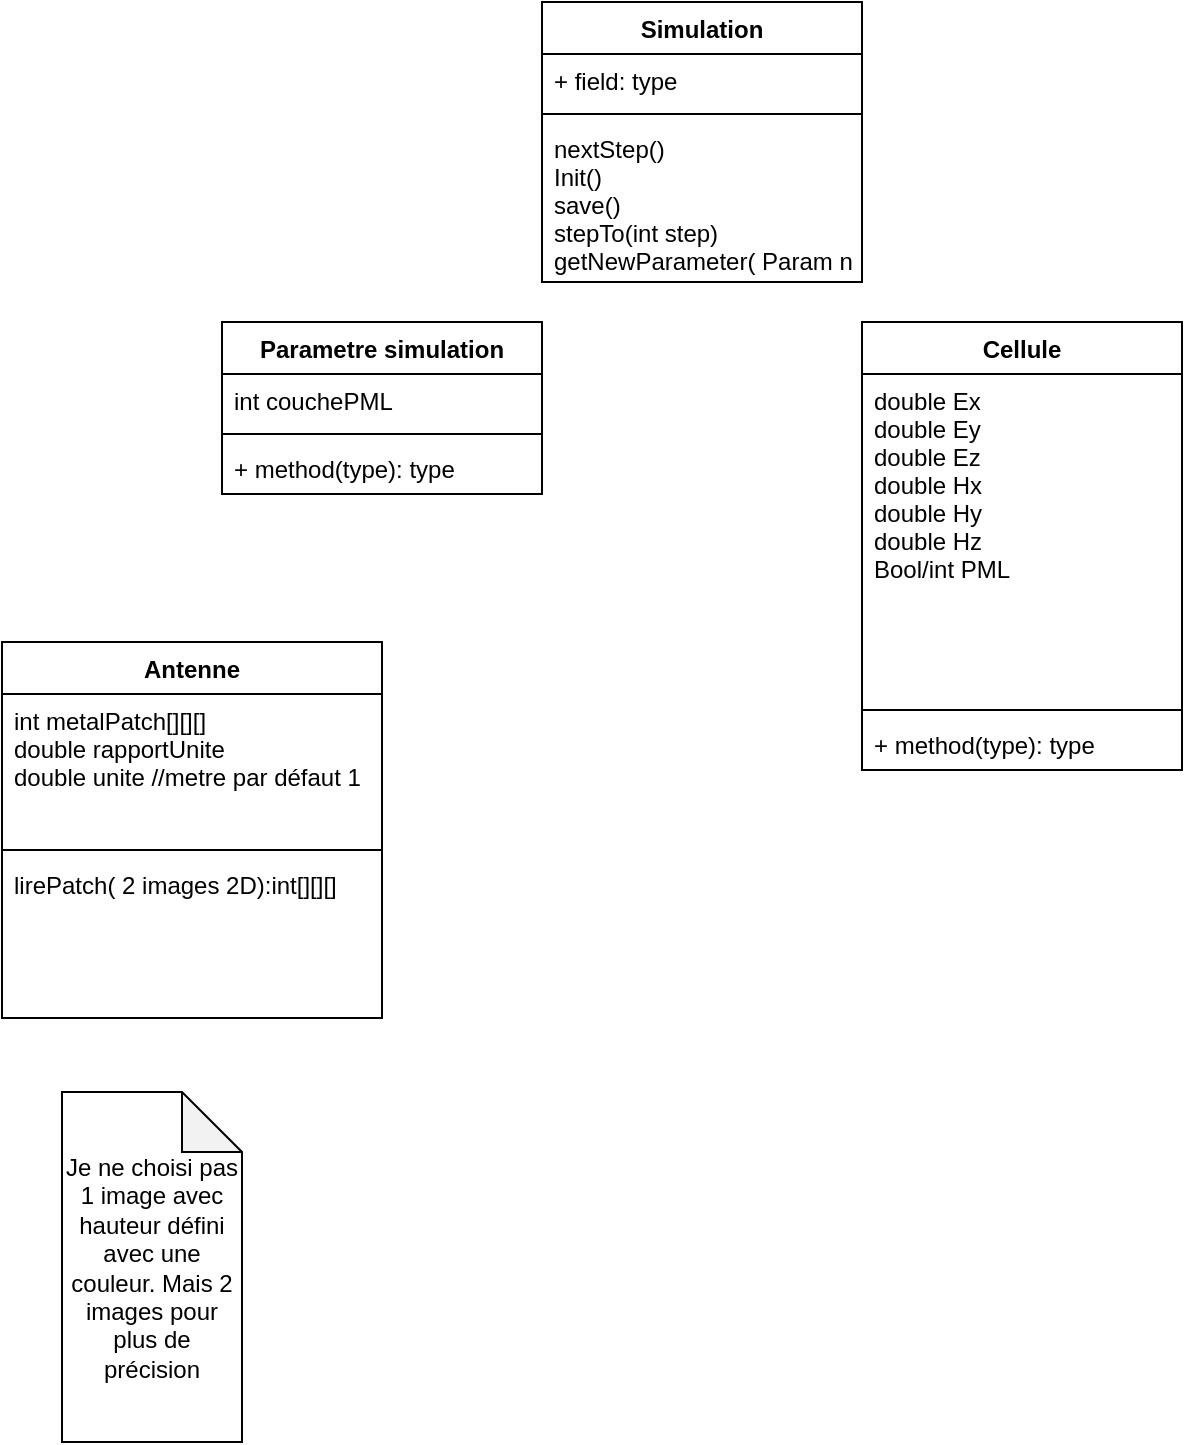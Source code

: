 <mxfile version="14.1.8" type="device"><diagram id="C5RBs43oDa-KdzZeNtuy" name="Page-1"><mxGraphModel dx="1024" dy="592" grid="1" gridSize="10" guides="1" tooltips="1" connect="1" arrows="1" fold="1" page="1" pageScale="1" pageWidth="827" pageHeight="1169" math="0" shadow="0"><root><mxCell id="WIyWlLk6GJQsqaUBKTNV-0"/><mxCell id="WIyWlLk6GJQsqaUBKTNV-1" parent="WIyWlLk6GJQsqaUBKTNV-0"/><mxCell id="fnhRJG8fZBNRAtmbVOef-1" value="Simulation" style="swimlane;fontStyle=1;align=center;verticalAlign=top;childLayout=stackLayout;horizontal=1;startSize=26;horizontalStack=0;resizeParent=1;resizeParentMax=0;resizeLast=0;collapsible=1;marginBottom=0;" vertex="1" parent="WIyWlLk6GJQsqaUBKTNV-1"><mxGeometry x="300" y="40" width="160" height="140" as="geometry"/></mxCell><mxCell id="fnhRJG8fZBNRAtmbVOef-2" value="+ field: type" style="text;strokeColor=none;fillColor=none;align=left;verticalAlign=top;spacingLeft=4;spacingRight=4;overflow=hidden;rotatable=0;points=[[0,0.5],[1,0.5]];portConstraint=eastwest;" vertex="1" parent="fnhRJG8fZBNRAtmbVOef-1"><mxGeometry y="26" width="160" height="26" as="geometry"/></mxCell><mxCell id="fnhRJG8fZBNRAtmbVOef-3" value="" style="line;strokeWidth=1;fillColor=none;align=left;verticalAlign=middle;spacingTop=-1;spacingLeft=3;spacingRight=3;rotatable=0;labelPosition=right;points=[];portConstraint=eastwest;" vertex="1" parent="fnhRJG8fZBNRAtmbVOef-1"><mxGeometry y="52" width="160" height="8" as="geometry"/></mxCell><mxCell id="fnhRJG8fZBNRAtmbVOef-4" value="nextStep()&#10;Init()&#10;save()&#10;stepTo(int step)&#10;getNewParameter( Param newParam)" style="text;strokeColor=none;fillColor=none;align=left;verticalAlign=top;spacingLeft=4;spacingRight=4;overflow=hidden;rotatable=0;points=[[0,0.5],[1,0.5]];portConstraint=eastwest;" vertex="1" parent="fnhRJG8fZBNRAtmbVOef-1"><mxGeometry y="60" width="160" height="80" as="geometry"/></mxCell><mxCell id="fnhRJG8fZBNRAtmbVOef-5" value="Cellule" style="swimlane;fontStyle=1;align=center;verticalAlign=top;childLayout=stackLayout;horizontal=1;startSize=26;horizontalStack=0;resizeParent=1;resizeParentMax=0;resizeLast=0;collapsible=1;marginBottom=0;" vertex="1" parent="WIyWlLk6GJQsqaUBKTNV-1"><mxGeometry x="460" y="200" width="160" height="224" as="geometry"/></mxCell><mxCell id="fnhRJG8fZBNRAtmbVOef-6" value="double Ex&#10;double Ey&#10;double Ez&#10;double Hx&#10;double Hy&#10;double Hz&#10;Bool/int PML&#10;" style="text;strokeColor=none;fillColor=none;align=left;verticalAlign=top;spacingLeft=4;spacingRight=4;overflow=hidden;rotatable=0;points=[[0,0.5],[1,0.5]];portConstraint=eastwest;" vertex="1" parent="fnhRJG8fZBNRAtmbVOef-5"><mxGeometry y="26" width="160" height="164" as="geometry"/></mxCell><mxCell id="fnhRJG8fZBNRAtmbVOef-7" value="" style="line;strokeWidth=1;fillColor=none;align=left;verticalAlign=middle;spacingTop=-1;spacingLeft=3;spacingRight=3;rotatable=0;labelPosition=right;points=[];portConstraint=eastwest;" vertex="1" parent="fnhRJG8fZBNRAtmbVOef-5"><mxGeometry y="190" width="160" height="8" as="geometry"/></mxCell><mxCell id="fnhRJG8fZBNRAtmbVOef-8" value="+ method(type): type" style="text;strokeColor=none;fillColor=none;align=left;verticalAlign=top;spacingLeft=4;spacingRight=4;overflow=hidden;rotatable=0;points=[[0,0.5],[1,0.5]];portConstraint=eastwest;" vertex="1" parent="fnhRJG8fZBNRAtmbVOef-5"><mxGeometry y="198" width="160" height="26" as="geometry"/></mxCell><mxCell id="fnhRJG8fZBNRAtmbVOef-9" value="Parametre simulation" style="swimlane;fontStyle=1;align=center;verticalAlign=top;childLayout=stackLayout;horizontal=1;startSize=26;horizontalStack=0;resizeParent=1;resizeParentMax=0;resizeLast=0;collapsible=1;marginBottom=0;" vertex="1" parent="WIyWlLk6GJQsqaUBKTNV-1"><mxGeometry x="140" y="200" width="160" height="86" as="geometry"/></mxCell><mxCell id="fnhRJG8fZBNRAtmbVOef-10" value="int couchePML" style="text;strokeColor=none;fillColor=none;align=left;verticalAlign=top;spacingLeft=4;spacingRight=4;overflow=hidden;rotatable=0;points=[[0,0.5],[1,0.5]];portConstraint=eastwest;" vertex="1" parent="fnhRJG8fZBNRAtmbVOef-9"><mxGeometry y="26" width="160" height="26" as="geometry"/></mxCell><mxCell id="fnhRJG8fZBNRAtmbVOef-11" value="" style="line;strokeWidth=1;fillColor=none;align=left;verticalAlign=middle;spacingTop=-1;spacingLeft=3;spacingRight=3;rotatable=0;labelPosition=right;points=[];portConstraint=eastwest;" vertex="1" parent="fnhRJG8fZBNRAtmbVOef-9"><mxGeometry y="52" width="160" height="8" as="geometry"/></mxCell><mxCell id="fnhRJG8fZBNRAtmbVOef-12" value="+ method(type): type" style="text;strokeColor=none;fillColor=none;align=left;verticalAlign=top;spacingLeft=4;spacingRight=4;overflow=hidden;rotatable=0;points=[[0,0.5],[1,0.5]];portConstraint=eastwest;" vertex="1" parent="fnhRJG8fZBNRAtmbVOef-9"><mxGeometry y="60" width="160" height="26" as="geometry"/></mxCell><mxCell id="fnhRJG8fZBNRAtmbVOef-13" value="Antenne" style="swimlane;fontStyle=1;align=center;verticalAlign=top;childLayout=stackLayout;horizontal=1;startSize=26;horizontalStack=0;resizeParent=1;resizeParentMax=0;resizeLast=0;collapsible=1;marginBottom=0;" vertex="1" parent="WIyWlLk6GJQsqaUBKTNV-1"><mxGeometry x="30" y="360" width="190" height="188" as="geometry"/></mxCell><mxCell id="fnhRJG8fZBNRAtmbVOef-14" value="int metalPatch[][][]&#10;double rapportUnite&#10;double unite //metre par défaut 1" style="text;strokeColor=none;fillColor=none;align=left;verticalAlign=top;spacingLeft=4;spacingRight=4;overflow=hidden;rotatable=0;points=[[0,0.5],[1,0.5]];portConstraint=eastwest;" vertex="1" parent="fnhRJG8fZBNRAtmbVOef-13"><mxGeometry y="26" width="190" height="74" as="geometry"/></mxCell><mxCell id="fnhRJG8fZBNRAtmbVOef-15" value="" style="line;strokeWidth=1;fillColor=none;align=left;verticalAlign=middle;spacingTop=-1;spacingLeft=3;spacingRight=3;rotatable=0;labelPosition=right;points=[];portConstraint=eastwest;" vertex="1" parent="fnhRJG8fZBNRAtmbVOef-13"><mxGeometry y="100" width="190" height="8" as="geometry"/></mxCell><mxCell id="fnhRJG8fZBNRAtmbVOef-16" value="lirePatch( 2 images 2D):int[][][]" style="text;strokeColor=none;fillColor=none;align=left;verticalAlign=top;spacingLeft=4;spacingRight=4;overflow=hidden;rotatable=0;points=[[0,0.5],[1,0.5]];portConstraint=eastwest;" vertex="1" parent="fnhRJG8fZBNRAtmbVOef-13"><mxGeometry y="108" width="190" height="80" as="geometry"/></mxCell><mxCell id="fnhRJG8fZBNRAtmbVOef-17" value="Je ne choisi pas 1 image avec hauteur défini avec une couleur. Mais 2 images pour plus de précision" style="shape=note;whiteSpace=wrap;html=1;backgroundOutline=1;darkOpacity=0.05;" vertex="1" parent="WIyWlLk6GJQsqaUBKTNV-1"><mxGeometry x="60" y="585" width="90" height="175" as="geometry"/></mxCell></root></mxGraphModel></diagram></mxfile>